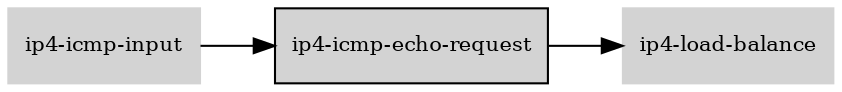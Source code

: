 digraph "ip4_icmp_echo_request_subgraph" {
  rankdir=LR;
  node [shape=box, style=filled, fontsize=10, color=lightgray, fontcolor=black, fillcolor=lightgray];
  "ip4-icmp-echo-request" [color=black, fontcolor=black, fillcolor=lightgray];
  edge [fontsize=8];
  "ip4-icmp-echo-request" -> "ip4-load-balance";
  "ip4-icmp-input" -> "ip4-icmp-echo-request";
}
